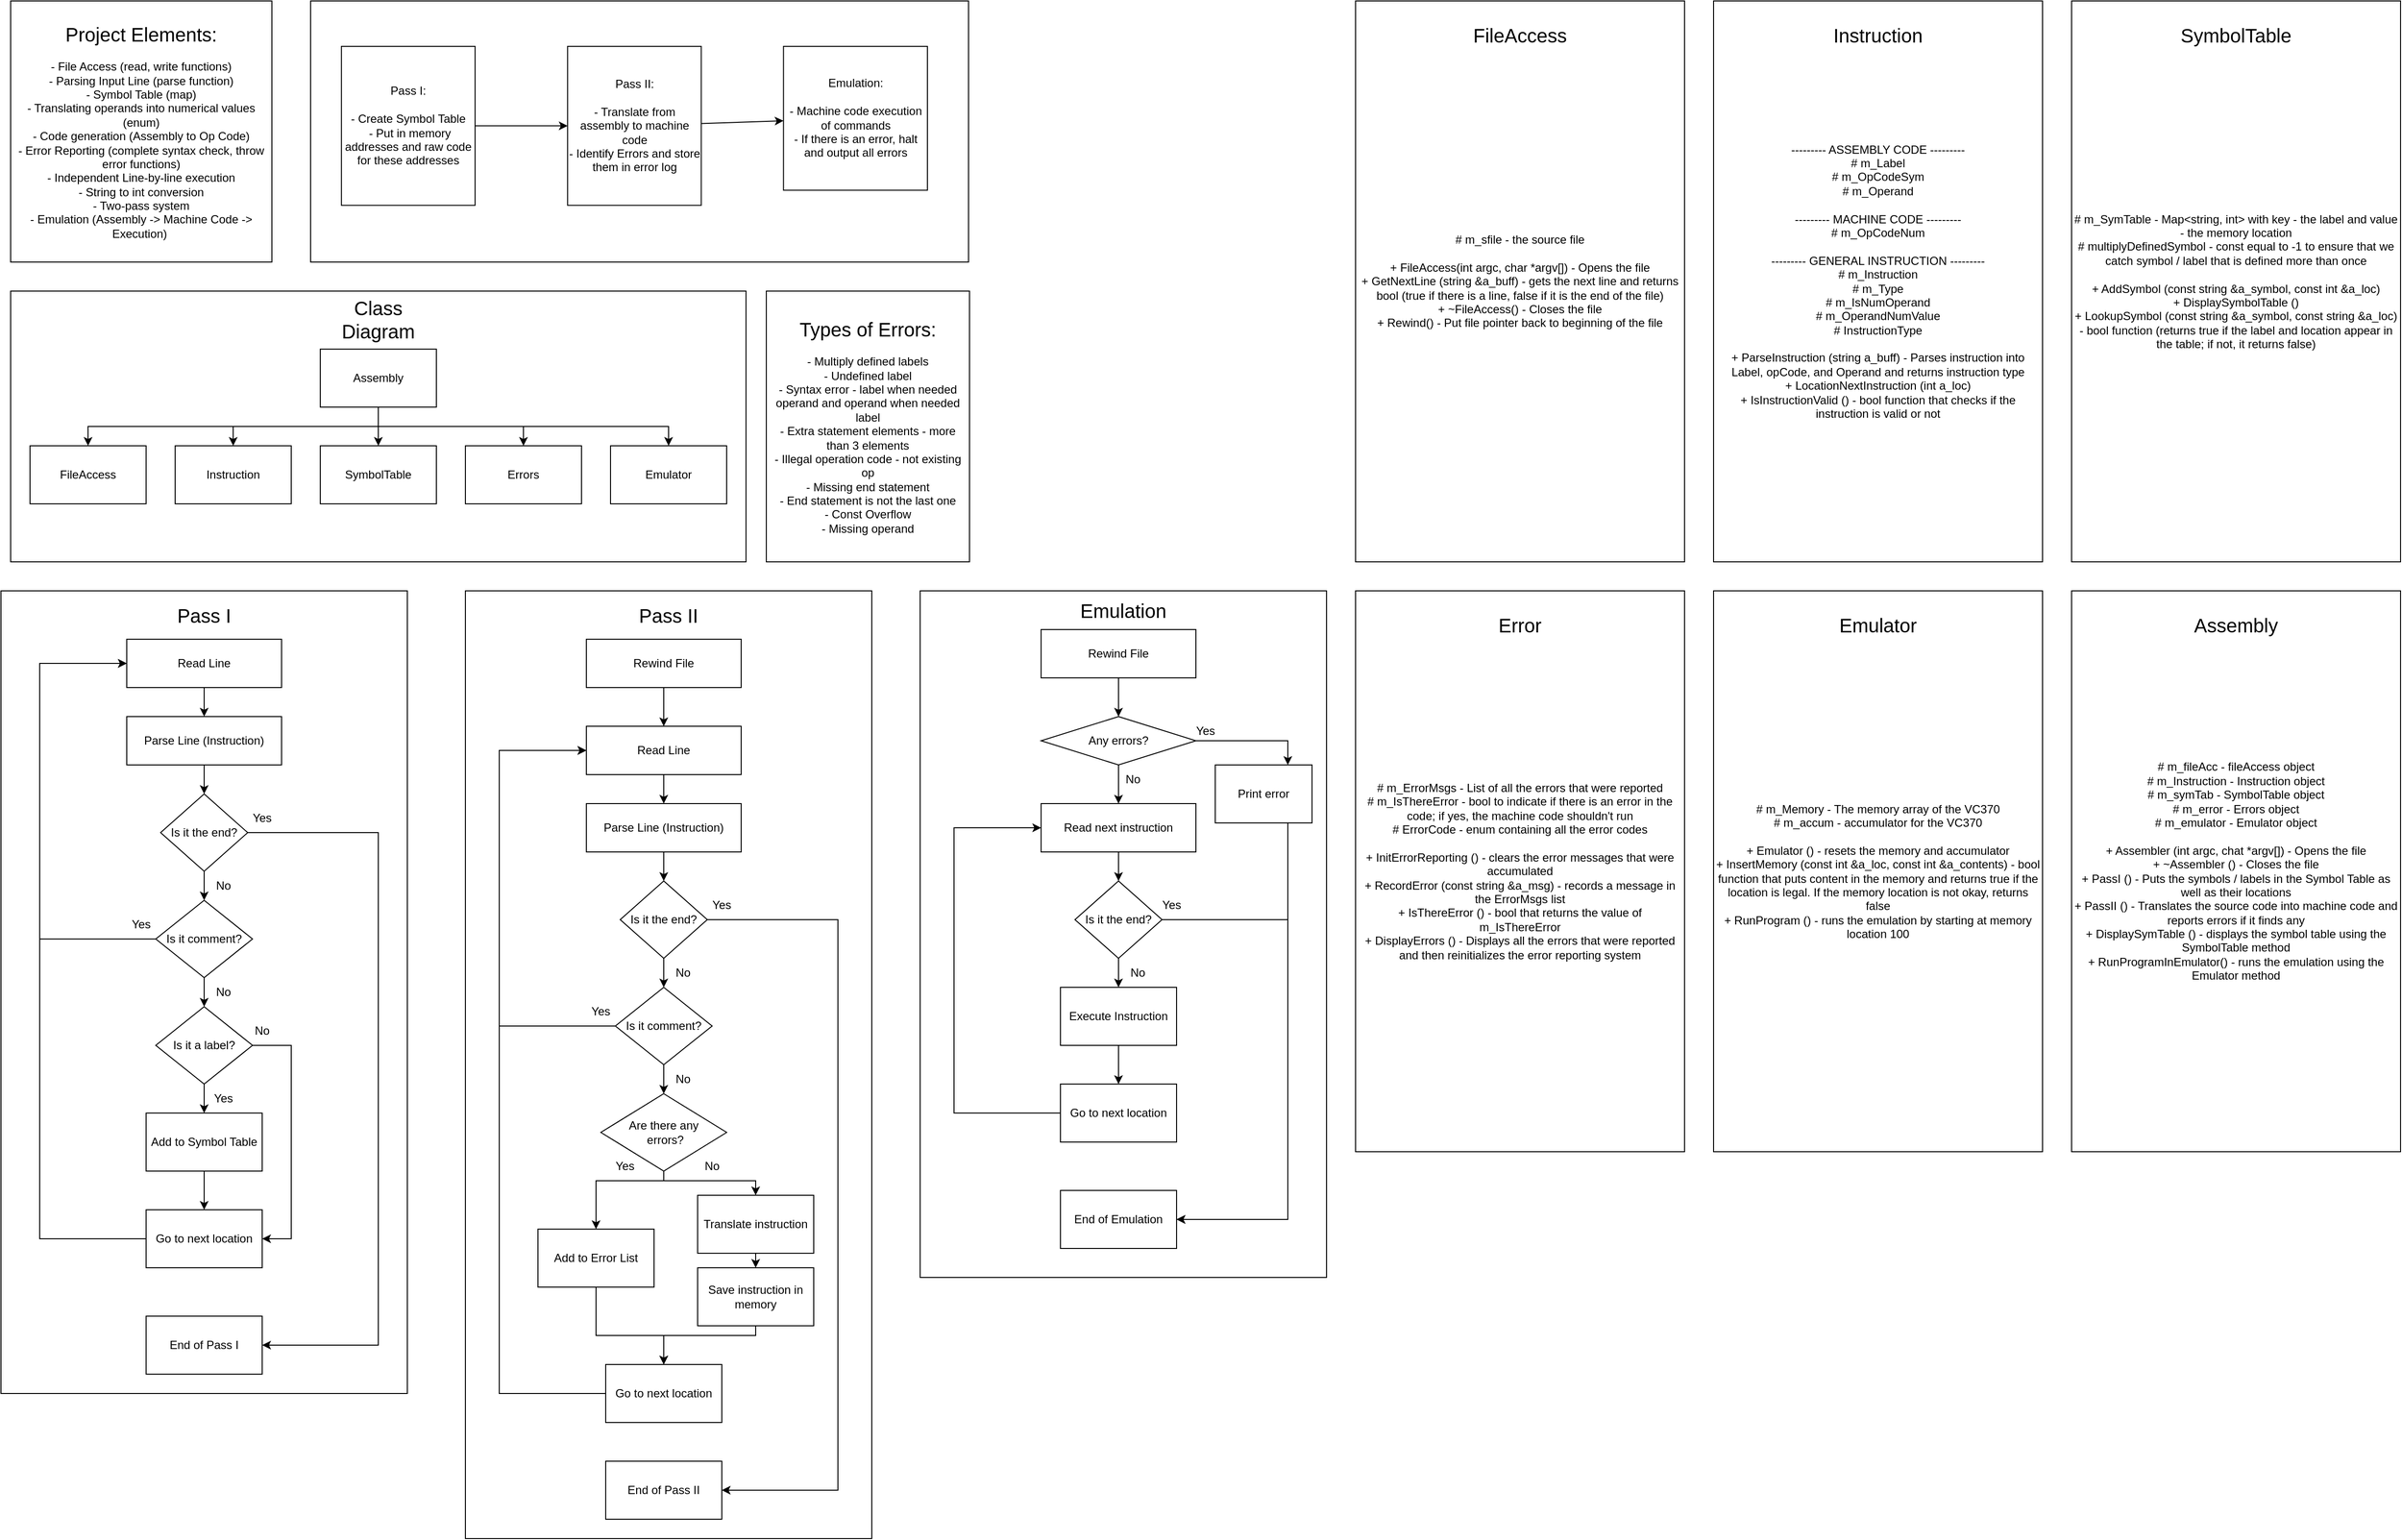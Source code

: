 <mxfile version="22.0.8" type="github">
  <diagram name="Page-1" id="WOOYxGxmAVnwyaf9KgKC">
    <mxGraphModel dx="1226" dy="879" grid="1" gridSize="10" guides="1" tooltips="1" connect="1" arrows="1" fold="1" page="1" pageScale="1" pageWidth="850" pageHeight="1100" math="0" shadow="0">
      <root>
        <mxCell id="0" />
        <mxCell id="1" parent="0" />
        <mxCell id="BRLun8AiaISg7UxHLUC3-3" value="# m_sfile - the source file&lt;br&gt;&lt;br&gt;+ FileAccess(int argc, char *argv[]) - Opens the file&lt;br&gt;+ GetNextLine (string &amp;amp;a_buff) - gets the next line and returns bool (true if there is a line, false if it is the end of the file)&lt;br&gt;+ ~FileAccess() - Closes the file&lt;br&gt;+ Rewind() - Put file pointer back to beginning of the file&lt;br&gt;" style="rounded=0;whiteSpace=wrap;html=1;" parent="1" vertex="1">
          <mxGeometry x="1440" y="30" width="340" height="580" as="geometry" />
        </mxCell>
        <mxCell id="V5sZV8SHYDdwcoLCBRRb-1" value="&lt;font style=&quot;font-size: 20px;&quot;&gt;Project Elements:&lt;/font&gt;&lt;br&gt;&lt;br&gt;- File Access (read, write functions)&lt;br&gt;- Parsing Input Line (parse function)&lt;br&gt;- Symbol Table (map)&lt;br&gt;- Translating operands into numerical values (enum)&lt;br&gt;- Code generation (Assembly to Op Code)&lt;br&gt;- Error Reporting (complete syntax check, throw error functions)&lt;br&gt;- Independent Line-by-line execution&lt;br&gt;- String to int conversion&lt;br&gt;- Two-pass system&lt;br&gt;- Emulation (Assembly -&amp;gt; Machine Code -&amp;gt; Execution)&amp;nbsp;" style="whiteSpace=wrap;html=1;aspect=fixed;" parent="1" vertex="1">
          <mxGeometry x="50" y="30" width="270" height="270" as="geometry" />
        </mxCell>
        <mxCell id="qyVeD-U7BfDSGG9qNvsf-12" value="" style="group" parent="1" vertex="1" connectable="0">
          <mxGeometry x="50" y="330" width="760" height="280" as="geometry" />
        </mxCell>
        <mxCell id="xLAUctuhnyuc8-PmewIR-9" value="" style="rounded=0;whiteSpace=wrap;html=1;" parent="qyVeD-U7BfDSGG9qNvsf-12" vertex="1">
          <mxGeometry width="760" height="280" as="geometry" />
        </mxCell>
        <mxCell id="xLAUctuhnyuc8-PmewIR-10" value="&lt;font style=&quot;font-size: 20px;&quot;&gt;Class&lt;br style=&quot;font-size: 20px;&quot;&gt;Diagram&lt;/font&gt;" style="text;html=1;strokeColor=none;fillColor=none;align=center;verticalAlign=middle;whiteSpace=wrap;rounded=0;fontSize=20;" parent="qyVeD-U7BfDSGG9qNvsf-12" vertex="1">
          <mxGeometry x="345" y="14" width="70" height="30" as="geometry" />
        </mxCell>
        <mxCell id="qyVeD-U7BfDSGG9qNvsf-1" value="Assembly" style="rounded=0;whiteSpace=wrap;html=1;" parent="qyVeD-U7BfDSGG9qNvsf-12" vertex="1">
          <mxGeometry x="320" y="60" width="120" height="60" as="geometry" />
        </mxCell>
        <mxCell id="qyVeD-U7BfDSGG9qNvsf-2" value="FileAccess" style="rounded=0;whiteSpace=wrap;html=1;" parent="qyVeD-U7BfDSGG9qNvsf-12" vertex="1">
          <mxGeometry x="20" y="160" width="120" height="60" as="geometry" />
        </mxCell>
        <mxCell id="qyVeD-U7BfDSGG9qNvsf-3" value="Instruction" style="rounded=0;whiteSpace=wrap;html=1;" parent="qyVeD-U7BfDSGG9qNvsf-12" vertex="1">
          <mxGeometry x="170" y="160" width="120" height="60" as="geometry" />
        </mxCell>
        <mxCell id="qyVeD-U7BfDSGG9qNvsf-4" value="SymbolTable" style="rounded=0;whiteSpace=wrap;html=1;" parent="qyVeD-U7BfDSGG9qNvsf-12" vertex="1">
          <mxGeometry x="320" y="160" width="120" height="60" as="geometry" />
        </mxCell>
        <mxCell id="qyVeD-U7BfDSGG9qNvsf-5" value="Errors" style="rounded=0;whiteSpace=wrap;html=1;" parent="qyVeD-U7BfDSGG9qNvsf-12" vertex="1">
          <mxGeometry x="470" y="160" width="120" height="60" as="geometry" />
        </mxCell>
        <mxCell id="qyVeD-U7BfDSGG9qNvsf-6" value="Emulator" style="rounded=0;whiteSpace=wrap;html=1;" parent="qyVeD-U7BfDSGG9qNvsf-12" vertex="1">
          <mxGeometry x="620" y="160" width="120" height="60" as="geometry" />
        </mxCell>
        <mxCell id="qyVeD-U7BfDSGG9qNvsf-7" value="" style="endArrow=classic;html=1;rounded=0;exitX=0.5;exitY=1;exitDx=0;exitDy=0;entryX=0.5;entryY=0;entryDx=0;entryDy=0;" parent="qyVeD-U7BfDSGG9qNvsf-12" source="qyVeD-U7BfDSGG9qNvsf-1" target="qyVeD-U7BfDSGG9qNvsf-4" edge="1">
          <mxGeometry width="50" height="50" relative="1" as="geometry">
            <mxPoint x="460" y="190" as="sourcePoint" />
            <mxPoint x="510" y="140" as="targetPoint" />
          </mxGeometry>
        </mxCell>
        <mxCell id="qyVeD-U7BfDSGG9qNvsf-8" value="" style="endArrow=classic;html=1;rounded=0;entryX=0.5;entryY=0;entryDx=0;entryDy=0;exitX=0.5;exitY=1;exitDx=0;exitDy=0;" parent="qyVeD-U7BfDSGG9qNvsf-12" source="qyVeD-U7BfDSGG9qNvsf-1" target="qyVeD-U7BfDSGG9qNvsf-6" edge="1">
          <mxGeometry width="50" height="50" relative="1" as="geometry">
            <mxPoint x="380" y="110" as="sourcePoint" />
            <mxPoint x="535" y="160" as="targetPoint" />
            <Array as="points">
              <mxPoint x="380" y="140" />
              <mxPoint x="535" y="140" />
              <mxPoint x="680" y="140" />
            </Array>
          </mxGeometry>
        </mxCell>
        <mxCell id="qyVeD-U7BfDSGG9qNvsf-9" value="" style="endArrow=classic;html=1;rounded=0;entryX=0.5;entryY=0;entryDx=0;entryDy=0;" parent="qyVeD-U7BfDSGG9qNvsf-12" source="qyVeD-U7BfDSGG9qNvsf-1" edge="1">
          <mxGeometry width="50" height="50" relative="1" as="geometry">
            <mxPoint x="380" y="110" as="sourcePoint" />
            <mxPoint x="530" y="160" as="targetPoint" />
            <Array as="points">
              <mxPoint x="380" y="140" />
              <mxPoint x="530" y="140" />
            </Array>
          </mxGeometry>
        </mxCell>
        <mxCell id="qyVeD-U7BfDSGG9qNvsf-10" value="" style="endArrow=classic;html=1;rounded=0;exitX=0.5;exitY=1;exitDx=0;exitDy=0;entryX=0.5;entryY=0;entryDx=0;entryDy=0;" parent="qyVeD-U7BfDSGG9qNvsf-12" source="qyVeD-U7BfDSGG9qNvsf-1" target="qyVeD-U7BfDSGG9qNvsf-3" edge="1">
          <mxGeometry width="50" height="50" relative="1" as="geometry">
            <mxPoint x="400" y="130" as="sourcePoint" />
            <mxPoint x="550" y="180" as="targetPoint" />
            <Array as="points">
              <mxPoint x="380" y="140" />
              <mxPoint x="230" y="140" />
            </Array>
          </mxGeometry>
        </mxCell>
        <mxCell id="qyVeD-U7BfDSGG9qNvsf-11" value="" style="endArrow=classic;html=1;rounded=0;entryX=0.5;entryY=0;entryDx=0;entryDy=0;" parent="qyVeD-U7BfDSGG9qNvsf-12" target="qyVeD-U7BfDSGG9qNvsf-2" edge="1">
          <mxGeometry width="50" height="50" relative="1" as="geometry">
            <mxPoint x="380" y="120" as="sourcePoint" />
            <mxPoint x="230" y="160" as="targetPoint" />
            <Array as="points">
              <mxPoint x="380" y="140" />
              <mxPoint x="80" y="140" />
            </Array>
          </mxGeometry>
        </mxCell>
        <mxCell id="qyVeD-U7BfDSGG9qNvsf-13" value="" style="group" parent="1" vertex="1" connectable="0">
          <mxGeometry x="360" y="30" width="680" height="270" as="geometry" />
        </mxCell>
        <mxCell id="V5sZV8SHYDdwcoLCBRRb-43" value="" style="rounded=0;whiteSpace=wrap;html=1;" parent="qyVeD-U7BfDSGG9qNvsf-13" vertex="1">
          <mxGeometry width="680" height="270" as="geometry" />
        </mxCell>
        <mxCell id="V5sZV8SHYDdwcoLCBRRb-44" value="Pass I:&lt;br&gt;&lt;br&gt;- Create Symbol Table&lt;br&gt;&amp;nbsp;- Put in memory addresses and raw code for these addresses" style="rounded=0;whiteSpace=wrap;html=1;" parent="qyVeD-U7BfDSGG9qNvsf-13" vertex="1">
          <mxGeometry x="31.875" y="46.957" width="138.125" height="164.348" as="geometry" />
        </mxCell>
        <mxCell id="V5sZV8SHYDdwcoLCBRRb-45" value="Pass II:&lt;br&gt;&lt;br&gt;- Translate from assembly to machine code&lt;br&gt;- Identify Errors and store them in error log" style="rounded=0;whiteSpace=wrap;html=1;" parent="qyVeD-U7BfDSGG9qNvsf-13" vertex="1">
          <mxGeometry x="265.625" y="46.957" width="138.125" height="164.348" as="geometry" />
        </mxCell>
        <mxCell id="V5sZV8SHYDdwcoLCBRRb-46" value="" style="endArrow=classic;html=1;rounded=0;exitX=1;exitY=0.5;exitDx=0;exitDy=0;entryX=0;entryY=0.5;entryDx=0;entryDy=0;" parent="qyVeD-U7BfDSGG9qNvsf-13" source="V5sZV8SHYDdwcoLCBRRb-44" target="V5sZV8SHYDdwcoLCBRRb-45" edge="1">
          <mxGeometry width="50" height="50" relative="1" as="geometry">
            <mxPoint x="191.25" y="258.261" as="sourcePoint" />
            <mxPoint x="244.375" y="199.565" as="targetPoint" />
            <Array as="points" />
          </mxGeometry>
        </mxCell>
        <mxCell id="V5sZV8SHYDdwcoLCBRRb-47" value="" style="endArrow=classic;html=1;rounded=0;" parent="qyVeD-U7BfDSGG9qNvsf-13" source="V5sZV8SHYDdwcoLCBRRb-45" target="V5sZV8SHYDdwcoLCBRRb-48" edge="1">
          <mxGeometry width="50" height="50" relative="1" as="geometry">
            <mxPoint x="191.25" y="258.261" as="sourcePoint" />
            <mxPoint x="244.375" y="199.565" as="targetPoint" />
            <Array as="points" />
          </mxGeometry>
        </mxCell>
        <mxCell id="V5sZV8SHYDdwcoLCBRRb-48" value="Emulation:&lt;br&gt;&lt;br&gt;- Machine code execution of commands&lt;br&gt;- If there is an error, halt and output all errors" style="whiteSpace=wrap;html=1;aspect=fixed;" parent="qyVeD-U7BfDSGG9qNvsf-13" vertex="1">
          <mxGeometry x="488.75" y="46.957" width="148.75" height="148.75" as="geometry" />
        </mxCell>
        <mxCell id="qyVeD-U7BfDSGG9qNvsf-14" value="&lt;font style=&quot;font-size: 20px;&quot;&gt;Types of Errors:&lt;br&gt;&lt;/font&gt;&lt;br&gt;- Multiply defined labels&lt;br&gt;- Undefined label&lt;br&gt;- Syntax error - label when needed operand and operand when needed label&lt;br&gt;- Extra statement elements - more than 3 elements&lt;br&gt;- Illegal operation code - not existing op&lt;br&gt;- Missing end statement&lt;br&gt;- End statement is not the last one&lt;br&gt;- Const Overflow&lt;br&gt;- Missing operand" style="rounded=0;whiteSpace=wrap;html=1;" parent="1" vertex="1">
          <mxGeometry x="831" y="330" width="210" height="280" as="geometry" />
        </mxCell>
        <mxCell id="qyVeD-U7BfDSGG9qNvsf-47" value="" style="group" parent="1" vertex="1" connectable="0">
          <mxGeometry x="40" y="640" width="420" height="830" as="geometry" />
        </mxCell>
        <mxCell id="qyVeD-U7BfDSGG9qNvsf-15" value="" style="rounded=0;whiteSpace=wrap;html=1;" parent="qyVeD-U7BfDSGG9qNvsf-47" vertex="1">
          <mxGeometry width="420" height="830" as="geometry" />
        </mxCell>
        <mxCell id="qyVeD-U7BfDSGG9qNvsf-17" value="Read Line" style="rounded=0;whiteSpace=wrap;html=1;" parent="qyVeD-U7BfDSGG9qNvsf-47" vertex="1">
          <mxGeometry x="130" y="50" width="160" height="50" as="geometry" />
        </mxCell>
        <mxCell id="qyVeD-U7BfDSGG9qNvsf-18" value="Pass I" style="text;html=1;strokeColor=none;fillColor=none;align=center;verticalAlign=middle;whiteSpace=wrap;rounded=0;fontSize=20;" parent="qyVeD-U7BfDSGG9qNvsf-47" vertex="1">
          <mxGeometry x="180" y="10" width="60" height="30" as="geometry" />
        </mxCell>
        <mxCell id="qyVeD-U7BfDSGG9qNvsf-19" value="" style="endArrow=classic;html=1;rounded=0;exitX=0.5;exitY=1;exitDx=0;exitDy=0;entryX=0.5;entryY=0;entryDx=0;entryDy=0;" parent="qyVeD-U7BfDSGG9qNvsf-47" source="qyVeD-U7BfDSGG9qNvsf-17" target="qyVeD-U7BfDSGG9qNvsf-20" edge="1">
          <mxGeometry width="50" height="50" relative="1" as="geometry">
            <mxPoint x="240" y="210" as="sourcePoint" />
            <mxPoint x="290" y="160" as="targetPoint" />
          </mxGeometry>
        </mxCell>
        <mxCell id="qyVeD-U7BfDSGG9qNvsf-20" value="Parse Line (Instruction)" style="rounded=0;whiteSpace=wrap;html=1;" parent="qyVeD-U7BfDSGG9qNvsf-47" vertex="1">
          <mxGeometry x="130" y="130" width="160" height="50" as="geometry" />
        </mxCell>
        <mxCell id="qyVeD-U7BfDSGG9qNvsf-21" value="Is it the end?" style="rhombus;whiteSpace=wrap;html=1;" parent="qyVeD-U7BfDSGG9qNvsf-47" vertex="1">
          <mxGeometry x="165" y="210" width="90" height="80" as="geometry" />
        </mxCell>
        <mxCell id="qyVeD-U7BfDSGG9qNvsf-22" value="" style="endArrow=classic;html=1;rounded=0;exitX=0.5;exitY=1;exitDx=0;exitDy=0;entryX=0.5;entryY=0;entryDx=0;entryDy=0;" parent="qyVeD-U7BfDSGG9qNvsf-47" source="qyVeD-U7BfDSGG9qNvsf-20" target="qyVeD-U7BfDSGG9qNvsf-21" edge="1">
          <mxGeometry width="50" height="50" relative="1" as="geometry">
            <mxPoint x="250" y="290" as="sourcePoint" />
            <mxPoint x="300" y="240" as="targetPoint" />
          </mxGeometry>
        </mxCell>
        <mxCell id="qyVeD-U7BfDSGG9qNvsf-23" value="" style="endArrow=classic;html=1;rounded=0;exitX=1;exitY=0.5;exitDx=0;exitDy=0;" parent="qyVeD-U7BfDSGG9qNvsf-47" source="qyVeD-U7BfDSGG9qNvsf-21" target="qyVeD-U7BfDSGG9qNvsf-24" edge="1">
          <mxGeometry width="50" height="50" relative="1" as="geometry">
            <mxPoint x="250" y="290" as="sourcePoint" />
            <mxPoint x="300" y="240" as="targetPoint" />
            <Array as="points">
              <mxPoint x="390" y="250" />
              <mxPoint x="390" y="780" />
            </Array>
          </mxGeometry>
        </mxCell>
        <mxCell id="qyVeD-U7BfDSGG9qNvsf-24" value="End of Pass I" style="rounded=0;whiteSpace=wrap;html=1;" parent="qyVeD-U7BfDSGG9qNvsf-47" vertex="1">
          <mxGeometry x="150" y="750" width="120" height="60" as="geometry" />
        </mxCell>
        <mxCell id="qyVeD-U7BfDSGG9qNvsf-25" value="" style="endArrow=classic;html=1;rounded=0;exitX=0.5;exitY=1;exitDx=0;exitDy=0;entryX=0.5;entryY=0;entryDx=0;entryDy=0;" parent="qyVeD-U7BfDSGG9qNvsf-47" source="qyVeD-U7BfDSGG9qNvsf-21" target="qyVeD-U7BfDSGG9qNvsf-26" edge="1">
          <mxGeometry width="50" height="50" relative="1" as="geometry">
            <mxPoint x="250" y="460" as="sourcePoint" />
            <mxPoint x="300" y="410" as="targetPoint" />
          </mxGeometry>
        </mxCell>
        <mxCell id="qyVeD-U7BfDSGG9qNvsf-26" value="Is it comment?" style="rhombus;whiteSpace=wrap;html=1;" parent="qyVeD-U7BfDSGG9qNvsf-47" vertex="1">
          <mxGeometry x="160" y="320" width="100" height="80" as="geometry" />
        </mxCell>
        <mxCell id="qyVeD-U7BfDSGG9qNvsf-28" value="" style="endArrow=classic;html=1;rounded=0;exitX=0;exitY=0.5;exitDx=0;exitDy=0;entryX=0;entryY=0.5;entryDx=0;entryDy=0;" parent="qyVeD-U7BfDSGG9qNvsf-47" source="qyVeD-U7BfDSGG9qNvsf-26" target="qyVeD-U7BfDSGG9qNvsf-17" edge="1">
          <mxGeometry width="50" height="50" relative="1" as="geometry">
            <mxPoint x="170" y="380" as="sourcePoint" />
            <mxPoint x="220" y="330" as="targetPoint" />
            <Array as="points">
              <mxPoint x="40" y="360" />
              <mxPoint x="40" y="75" />
            </Array>
          </mxGeometry>
        </mxCell>
        <mxCell id="qyVeD-U7BfDSGG9qNvsf-30" value="" style="endArrow=classic;html=1;rounded=0;entryX=0.5;entryY=0;entryDx=0;entryDy=0;exitX=0.5;exitY=1;exitDx=0;exitDy=0;" parent="qyVeD-U7BfDSGG9qNvsf-47" source="qyVeD-U7BfDSGG9qNvsf-26" target="qyVeD-U7BfDSGG9qNvsf-31" edge="1">
          <mxGeometry width="50" height="50" relative="1" as="geometry">
            <mxPoint x="180" y="430" as="sourcePoint" />
            <mxPoint x="210" y="430" as="targetPoint" />
          </mxGeometry>
        </mxCell>
        <mxCell id="qyVeD-U7BfDSGG9qNvsf-31" value="Is it a label?" style="rhombus;whiteSpace=wrap;html=1;" parent="qyVeD-U7BfDSGG9qNvsf-47" vertex="1">
          <mxGeometry x="160" y="430" width="100" height="80" as="geometry" />
        </mxCell>
        <mxCell id="qyVeD-U7BfDSGG9qNvsf-32" value="Add to Symbol Table" style="rounded=0;whiteSpace=wrap;html=1;" parent="qyVeD-U7BfDSGG9qNvsf-47" vertex="1">
          <mxGeometry x="150" y="540" width="120" height="60" as="geometry" />
        </mxCell>
        <mxCell id="qyVeD-U7BfDSGG9qNvsf-33" value="" style="endArrow=classic;html=1;rounded=0;entryX=0.5;entryY=0;entryDx=0;entryDy=0;exitX=0.5;exitY=1;exitDx=0;exitDy=0;" parent="qyVeD-U7BfDSGG9qNvsf-47" source="qyVeD-U7BfDSGG9qNvsf-31" target="qyVeD-U7BfDSGG9qNvsf-32" edge="1">
          <mxGeometry width="50" height="50" relative="1" as="geometry">
            <mxPoint x="140" y="580" as="sourcePoint" />
            <mxPoint x="190" y="530" as="targetPoint" />
          </mxGeometry>
        </mxCell>
        <mxCell id="qyVeD-U7BfDSGG9qNvsf-34" value="Go to next location" style="rounded=0;whiteSpace=wrap;html=1;" parent="qyVeD-U7BfDSGG9qNvsf-47" vertex="1">
          <mxGeometry x="150" y="640" width="120" height="60" as="geometry" />
        </mxCell>
        <mxCell id="qyVeD-U7BfDSGG9qNvsf-35" value="" style="endArrow=classic;html=1;rounded=0;entryX=0.5;entryY=0;entryDx=0;entryDy=0;exitX=0.5;exitY=1;exitDx=0;exitDy=0;" parent="qyVeD-U7BfDSGG9qNvsf-47" source="qyVeD-U7BfDSGG9qNvsf-32" target="qyVeD-U7BfDSGG9qNvsf-34" edge="1">
          <mxGeometry width="50" height="50" relative="1" as="geometry">
            <mxPoint x="140" y="520" as="sourcePoint" />
            <mxPoint x="190" y="470" as="targetPoint" />
          </mxGeometry>
        </mxCell>
        <mxCell id="qyVeD-U7BfDSGG9qNvsf-36" value="" style="endArrow=classic;html=1;rounded=0;entryX=1;entryY=0.5;entryDx=0;entryDy=0;exitX=1;exitY=0.5;exitDx=0;exitDy=0;" parent="qyVeD-U7BfDSGG9qNvsf-47" source="qyVeD-U7BfDSGG9qNvsf-31" target="qyVeD-U7BfDSGG9qNvsf-34" edge="1">
          <mxGeometry width="50" height="50" relative="1" as="geometry">
            <mxPoint x="140" y="520" as="sourcePoint" />
            <mxPoint x="190" y="470" as="targetPoint" />
            <Array as="points">
              <mxPoint x="300" y="470" />
              <mxPoint x="300" y="670" />
            </Array>
          </mxGeometry>
        </mxCell>
        <mxCell id="qyVeD-U7BfDSGG9qNvsf-37" value="" style="endArrow=classic;html=1;rounded=0;entryX=0;entryY=0.5;entryDx=0;entryDy=0;exitX=0;exitY=0.5;exitDx=0;exitDy=0;" parent="qyVeD-U7BfDSGG9qNvsf-47" source="qyVeD-U7BfDSGG9qNvsf-34" target="qyVeD-U7BfDSGG9qNvsf-17" edge="1">
          <mxGeometry width="50" height="50" relative="1" as="geometry">
            <mxPoint x="140" y="520" as="sourcePoint" />
            <mxPoint x="40" y="360" as="targetPoint" />
            <Array as="points">
              <mxPoint x="40" y="670" />
              <mxPoint x="40" y="75" />
            </Array>
          </mxGeometry>
        </mxCell>
        <mxCell id="qyVeD-U7BfDSGG9qNvsf-38" value="No" style="text;html=1;strokeColor=none;fillColor=none;align=center;verticalAlign=middle;whiteSpace=wrap;rounded=0;" parent="qyVeD-U7BfDSGG9qNvsf-47" vertex="1">
          <mxGeometry x="200" y="290" width="60" height="30" as="geometry" />
        </mxCell>
        <mxCell id="qyVeD-U7BfDSGG9qNvsf-39" value="No" style="text;html=1;strokeColor=none;fillColor=none;align=center;verticalAlign=middle;whiteSpace=wrap;rounded=0;" parent="qyVeD-U7BfDSGG9qNvsf-47" vertex="1">
          <mxGeometry x="200" y="400" width="60" height="30" as="geometry" />
        </mxCell>
        <mxCell id="qyVeD-U7BfDSGG9qNvsf-40" value="No" style="text;html=1;strokeColor=none;fillColor=none;align=center;verticalAlign=middle;whiteSpace=wrap;rounded=0;" parent="qyVeD-U7BfDSGG9qNvsf-47" vertex="1">
          <mxGeometry x="240" y="440" width="60" height="30" as="geometry" />
        </mxCell>
        <mxCell id="qyVeD-U7BfDSGG9qNvsf-41" value="Yes" style="text;html=1;strokeColor=none;fillColor=none;align=center;verticalAlign=middle;whiteSpace=wrap;rounded=0;" parent="qyVeD-U7BfDSGG9qNvsf-47" vertex="1">
          <mxGeometry x="240" y="220" width="60" height="30" as="geometry" />
        </mxCell>
        <mxCell id="qyVeD-U7BfDSGG9qNvsf-43" value="Yes" style="text;html=1;strokeColor=none;fillColor=none;align=center;verticalAlign=middle;whiteSpace=wrap;rounded=0;" parent="qyVeD-U7BfDSGG9qNvsf-47" vertex="1">
          <mxGeometry x="200" y="510" width="60" height="30" as="geometry" />
        </mxCell>
        <mxCell id="qyVeD-U7BfDSGG9qNvsf-45" style="edgeStyle=orthogonalEdgeStyle;rounded=0;orthogonalLoop=1;jettySize=auto;html=1;exitX=0.5;exitY=1;exitDx=0;exitDy=0;" parent="qyVeD-U7BfDSGG9qNvsf-47" source="qyVeD-U7BfDSGG9qNvsf-43" target="qyVeD-U7BfDSGG9qNvsf-43" edge="1">
          <mxGeometry relative="1" as="geometry" />
        </mxCell>
        <mxCell id="qyVeD-U7BfDSGG9qNvsf-46" value="Yes" style="text;html=1;strokeColor=none;fillColor=none;align=center;verticalAlign=middle;whiteSpace=wrap;rounded=0;" parent="qyVeD-U7BfDSGG9qNvsf-47" vertex="1">
          <mxGeometry x="115" y="330" width="60" height="30" as="geometry" />
        </mxCell>
        <mxCell id="qyVeD-U7BfDSGG9qNvsf-167" value="" style="group" parent="1" vertex="1" connectable="0">
          <mxGeometry x="520" y="640" width="420" height="980" as="geometry" />
        </mxCell>
        <mxCell id="qyVeD-U7BfDSGG9qNvsf-137" value="" style="rounded=0;whiteSpace=wrap;html=1;container=0;" parent="qyVeD-U7BfDSGG9qNvsf-167" vertex="1">
          <mxGeometry width="420" height="980" as="geometry" />
        </mxCell>
        <mxCell id="qyVeD-U7BfDSGG9qNvsf-138" value="Read Line" style="rounded=0;whiteSpace=wrap;html=1;container=0;" parent="qyVeD-U7BfDSGG9qNvsf-167" vertex="1">
          <mxGeometry x="125" y="140" width="160" height="50" as="geometry" />
        </mxCell>
        <mxCell id="qyVeD-U7BfDSGG9qNvsf-139" value="&lt;font style=&quot;font-size: 20px;&quot;&gt;Pass II&lt;/font&gt;" style="text;html=1;strokeColor=none;fillColor=none;align=center;verticalAlign=middle;whiteSpace=wrap;rounded=0;container=0;" parent="qyVeD-U7BfDSGG9qNvsf-167" vertex="1">
          <mxGeometry x="175" y="10" width="70" height="30" as="geometry" />
        </mxCell>
        <mxCell id="qyVeD-U7BfDSGG9qNvsf-140" value="" style="endArrow=classic;html=1;rounded=0;exitX=0.5;exitY=1;exitDx=0;exitDy=0;entryX=0.5;entryY=0;entryDx=0;entryDy=0;" parent="qyVeD-U7BfDSGG9qNvsf-167" source="qyVeD-U7BfDSGG9qNvsf-138" target="qyVeD-U7BfDSGG9qNvsf-141" edge="1">
          <mxGeometry width="50" height="50" relative="1" as="geometry">
            <mxPoint x="235" y="300" as="sourcePoint" />
            <mxPoint x="285" y="250" as="targetPoint" />
          </mxGeometry>
        </mxCell>
        <mxCell id="qyVeD-U7BfDSGG9qNvsf-141" value="Parse Line (Instruction)" style="rounded=0;whiteSpace=wrap;html=1;container=0;" parent="qyVeD-U7BfDSGG9qNvsf-167" vertex="1">
          <mxGeometry x="125" y="220" width="160" height="50" as="geometry" />
        </mxCell>
        <mxCell id="qyVeD-U7BfDSGG9qNvsf-142" value="Is it the end?" style="rhombus;whiteSpace=wrap;html=1;container=0;" parent="qyVeD-U7BfDSGG9qNvsf-167" vertex="1">
          <mxGeometry x="160" y="300" width="90" height="80" as="geometry" />
        </mxCell>
        <mxCell id="qyVeD-U7BfDSGG9qNvsf-143" value="" style="endArrow=classic;html=1;rounded=0;exitX=0.5;exitY=1;exitDx=0;exitDy=0;entryX=0.5;entryY=0;entryDx=0;entryDy=0;" parent="qyVeD-U7BfDSGG9qNvsf-167" source="qyVeD-U7BfDSGG9qNvsf-141" target="qyVeD-U7BfDSGG9qNvsf-142" edge="1">
          <mxGeometry width="50" height="50" relative="1" as="geometry">
            <mxPoint x="245" y="380" as="sourcePoint" />
            <mxPoint x="295" y="330" as="targetPoint" />
          </mxGeometry>
        </mxCell>
        <mxCell id="qyVeD-U7BfDSGG9qNvsf-144" value="" style="endArrow=classic;html=1;rounded=0;exitX=1;exitY=0.5;exitDx=0;exitDy=0;" parent="qyVeD-U7BfDSGG9qNvsf-167" source="qyVeD-U7BfDSGG9qNvsf-142" target="qyVeD-U7BfDSGG9qNvsf-145" edge="1">
          <mxGeometry width="50" height="50" relative="1" as="geometry">
            <mxPoint x="245" y="380" as="sourcePoint" />
            <mxPoint x="295" y="330" as="targetPoint" />
            <Array as="points">
              <mxPoint x="385" y="340" />
              <mxPoint x="385" y="930" />
            </Array>
          </mxGeometry>
        </mxCell>
        <mxCell id="qyVeD-U7BfDSGG9qNvsf-145" value="End of Pass II" style="rounded=0;whiteSpace=wrap;html=1;container=0;" parent="qyVeD-U7BfDSGG9qNvsf-167" vertex="1">
          <mxGeometry x="145" y="900" width="120" height="60" as="geometry" />
        </mxCell>
        <mxCell id="qyVeD-U7BfDSGG9qNvsf-146" value="" style="endArrow=classic;html=1;rounded=0;exitX=0.5;exitY=1;exitDx=0;exitDy=0;entryX=0.5;entryY=0;entryDx=0;entryDy=0;" parent="qyVeD-U7BfDSGG9qNvsf-167" source="qyVeD-U7BfDSGG9qNvsf-142" target="qyVeD-U7BfDSGG9qNvsf-147" edge="1">
          <mxGeometry width="50" height="50" relative="1" as="geometry">
            <mxPoint x="245" y="550" as="sourcePoint" />
            <mxPoint x="295" y="500" as="targetPoint" />
          </mxGeometry>
        </mxCell>
        <mxCell id="qyVeD-U7BfDSGG9qNvsf-147" value="Is it comment?" style="rhombus;whiteSpace=wrap;html=1;container=0;" parent="qyVeD-U7BfDSGG9qNvsf-167" vertex="1">
          <mxGeometry x="155" y="410" width="100" height="80" as="geometry" />
        </mxCell>
        <mxCell id="qyVeD-U7BfDSGG9qNvsf-148" value="" style="endArrow=classic;html=1;rounded=0;exitX=0;exitY=0.5;exitDx=0;exitDy=0;entryX=0;entryY=0.5;entryDx=0;entryDy=0;" parent="qyVeD-U7BfDSGG9qNvsf-167" source="qyVeD-U7BfDSGG9qNvsf-147" target="qyVeD-U7BfDSGG9qNvsf-138" edge="1">
          <mxGeometry width="50" height="50" relative="1" as="geometry">
            <mxPoint x="165" y="470" as="sourcePoint" />
            <mxPoint x="215" y="420" as="targetPoint" />
            <Array as="points">
              <mxPoint x="35" y="450" />
              <mxPoint x="35" y="165" />
            </Array>
          </mxGeometry>
        </mxCell>
        <mxCell id="qyVeD-U7BfDSGG9qNvsf-149" value="" style="endArrow=classic;html=1;rounded=0;entryX=0.5;entryY=0;entryDx=0;entryDy=0;exitX=0.5;exitY=1;exitDx=0;exitDy=0;" parent="qyVeD-U7BfDSGG9qNvsf-167" source="qyVeD-U7BfDSGG9qNvsf-147" target="qyVeD-U7BfDSGG9qNvsf-150" edge="1">
          <mxGeometry width="50" height="50" relative="1" as="geometry">
            <mxPoint x="175" y="520" as="sourcePoint" />
            <mxPoint x="205" y="520" as="targetPoint" />
          </mxGeometry>
        </mxCell>
        <mxCell id="qyVeD-U7BfDSGG9qNvsf-150" value="Are there any&lt;br&gt;&amp;nbsp;errors?" style="rhombus;whiteSpace=wrap;html=1;container=0;" parent="qyVeD-U7BfDSGG9qNvsf-167" vertex="1">
          <mxGeometry x="140" y="520" width="130" height="80" as="geometry" />
        </mxCell>
        <mxCell id="qyVeD-U7BfDSGG9qNvsf-151" value="Add to Error List" style="rounded=0;whiteSpace=wrap;html=1;container=0;" parent="qyVeD-U7BfDSGG9qNvsf-167" vertex="1">
          <mxGeometry x="75" y="660" width="120" height="60" as="geometry" />
        </mxCell>
        <mxCell id="qyVeD-U7BfDSGG9qNvsf-152" value="" style="endArrow=classic;html=1;rounded=0;entryX=0.5;entryY=0;entryDx=0;entryDy=0;exitX=0.5;exitY=1;exitDx=0;exitDy=0;" parent="qyVeD-U7BfDSGG9qNvsf-167" source="qyVeD-U7BfDSGG9qNvsf-150" target="qyVeD-U7BfDSGG9qNvsf-151" edge="1">
          <mxGeometry width="50" height="50" relative="1" as="geometry">
            <mxPoint x="135" y="670" as="sourcePoint" />
            <mxPoint x="185" y="620" as="targetPoint" />
            <Array as="points">
              <mxPoint x="205" y="610" />
              <mxPoint x="135" y="610" />
            </Array>
          </mxGeometry>
        </mxCell>
        <mxCell id="qyVeD-U7BfDSGG9qNvsf-153" value="Go to next location" style="rounded=0;whiteSpace=wrap;html=1;container=0;" parent="qyVeD-U7BfDSGG9qNvsf-167" vertex="1">
          <mxGeometry x="145" y="800" width="120" height="60" as="geometry" />
        </mxCell>
        <mxCell id="qyVeD-U7BfDSGG9qNvsf-154" value="" style="endArrow=classic;html=1;rounded=0;entryX=0.5;entryY=0;entryDx=0;entryDy=0;exitX=0.5;exitY=1;exitDx=0;exitDy=0;" parent="qyVeD-U7BfDSGG9qNvsf-167" source="qyVeD-U7BfDSGG9qNvsf-151" target="qyVeD-U7BfDSGG9qNvsf-153" edge="1">
          <mxGeometry width="50" height="50" relative="1" as="geometry">
            <mxPoint x="135" y="610" as="sourcePoint" />
            <mxPoint x="185" y="560" as="targetPoint" />
            <Array as="points">
              <mxPoint x="135" y="770" />
              <mxPoint x="205" y="770" />
            </Array>
          </mxGeometry>
        </mxCell>
        <mxCell id="qyVeD-U7BfDSGG9qNvsf-155" value="" style="endArrow=classic;html=1;rounded=0;exitX=0.5;exitY=1;exitDx=0;exitDy=0;entryX=0.5;entryY=0;entryDx=0;entryDy=0;" parent="qyVeD-U7BfDSGG9qNvsf-167" source="qyVeD-U7BfDSGG9qNvsf-236" target="qyVeD-U7BfDSGG9qNvsf-153" edge="1">
          <mxGeometry width="50" height="50" relative="1" as="geometry">
            <mxPoint x="135" y="610" as="sourcePoint" />
            <mxPoint x="200" y="770" as="targetPoint" />
            <Array as="points">
              <mxPoint x="300" y="770" />
              <mxPoint x="205" y="770" />
            </Array>
          </mxGeometry>
        </mxCell>
        <mxCell id="qyVeD-U7BfDSGG9qNvsf-156" value="" style="endArrow=classic;html=1;rounded=0;entryX=0;entryY=0.5;entryDx=0;entryDy=0;exitX=0;exitY=0.5;exitDx=0;exitDy=0;" parent="qyVeD-U7BfDSGG9qNvsf-167" source="qyVeD-U7BfDSGG9qNvsf-153" target="qyVeD-U7BfDSGG9qNvsf-138" edge="1">
          <mxGeometry width="50" height="50" relative="1" as="geometry">
            <mxPoint x="135" y="610" as="sourcePoint" />
            <mxPoint x="35" y="450" as="targetPoint" />
            <Array as="points">
              <mxPoint x="35" y="830" />
              <mxPoint x="35" y="165" />
            </Array>
          </mxGeometry>
        </mxCell>
        <mxCell id="qyVeD-U7BfDSGG9qNvsf-157" value="No" style="text;html=1;strokeColor=none;fillColor=none;align=center;verticalAlign=middle;whiteSpace=wrap;rounded=0;container=0;" parent="qyVeD-U7BfDSGG9qNvsf-167" vertex="1">
          <mxGeometry x="195" y="380" width="60" height="30" as="geometry" />
        </mxCell>
        <mxCell id="qyVeD-U7BfDSGG9qNvsf-158" value="No" style="text;html=1;strokeColor=none;fillColor=none;align=center;verticalAlign=middle;whiteSpace=wrap;rounded=0;container=0;" parent="qyVeD-U7BfDSGG9qNvsf-167" vertex="1">
          <mxGeometry x="195" y="490" width="60" height="30" as="geometry" />
        </mxCell>
        <mxCell id="qyVeD-U7BfDSGG9qNvsf-202" style="edgeStyle=orthogonalEdgeStyle;rounded=0;orthogonalLoop=1;jettySize=auto;html=1;exitX=0.5;exitY=1;exitDx=0;exitDy=0;entryX=0.5;entryY=0;entryDx=0;entryDy=0;" parent="qyVeD-U7BfDSGG9qNvsf-167" source="qyVeD-U7BfDSGG9qNvsf-150" target="qyVeD-U7BfDSGG9qNvsf-200" edge="1">
          <mxGeometry relative="1" as="geometry">
            <Array as="points">
              <mxPoint x="205" y="610" />
              <mxPoint x="300" y="610" />
            </Array>
          </mxGeometry>
        </mxCell>
        <mxCell id="qyVeD-U7BfDSGG9qNvsf-159" value="No" style="text;html=1;strokeColor=none;fillColor=none;align=center;verticalAlign=middle;whiteSpace=wrap;rounded=0;container=0;" parent="qyVeD-U7BfDSGG9qNvsf-167" vertex="1">
          <mxGeometry x="225" y="580" width="60" height="30" as="geometry" />
        </mxCell>
        <mxCell id="qyVeD-U7BfDSGG9qNvsf-160" value="Yes" style="text;html=1;strokeColor=none;fillColor=none;align=center;verticalAlign=middle;whiteSpace=wrap;rounded=0;container=0;" parent="qyVeD-U7BfDSGG9qNvsf-167" vertex="1">
          <mxGeometry x="235" y="310" width="60" height="30" as="geometry" />
        </mxCell>
        <mxCell id="qyVeD-U7BfDSGG9qNvsf-161" value="Yes" style="text;html=1;strokeColor=none;fillColor=none;align=center;verticalAlign=middle;whiteSpace=wrap;rounded=0;container=0;" parent="qyVeD-U7BfDSGG9qNvsf-167" vertex="1">
          <mxGeometry x="135" y="580" width="60" height="30" as="geometry" />
        </mxCell>
        <mxCell id="qyVeD-U7BfDSGG9qNvsf-163" style="edgeStyle=orthogonalEdgeStyle;rounded=0;orthogonalLoop=1;jettySize=auto;html=1;exitX=0.5;exitY=1;exitDx=0;exitDy=0;" parent="qyVeD-U7BfDSGG9qNvsf-167" source="qyVeD-U7BfDSGG9qNvsf-161" target="qyVeD-U7BfDSGG9qNvsf-161" edge="1">
          <mxGeometry relative="1" as="geometry" />
        </mxCell>
        <mxCell id="qyVeD-U7BfDSGG9qNvsf-164" value="Yes" style="text;html=1;strokeColor=none;fillColor=none;align=center;verticalAlign=middle;whiteSpace=wrap;rounded=0;container=0;" parent="qyVeD-U7BfDSGG9qNvsf-167" vertex="1">
          <mxGeometry x="110" y="420" width="60" height="30" as="geometry" />
        </mxCell>
        <mxCell id="qyVeD-U7BfDSGG9qNvsf-199" style="edgeStyle=orthogonalEdgeStyle;rounded=0;orthogonalLoop=1;jettySize=auto;html=1;exitX=0.5;exitY=1;exitDx=0;exitDy=0;entryX=0.5;entryY=0;entryDx=0;entryDy=0;" parent="qyVeD-U7BfDSGG9qNvsf-167" source="qyVeD-U7BfDSGG9qNvsf-197" target="qyVeD-U7BfDSGG9qNvsf-138" edge="1">
          <mxGeometry relative="1" as="geometry" />
        </mxCell>
        <mxCell id="qyVeD-U7BfDSGG9qNvsf-197" value="Rewind File" style="rounded=0;whiteSpace=wrap;html=1;" parent="qyVeD-U7BfDSGG9qNvsf-167" vertex="1">
          <mxGeometry x="125" y="50" width="160" height="50" as="geometry" />
        </mxCell>
        <mxCell id="qyVeD-U7BfDSGG9qNvsf-200" value="Translate instruction" style="rounded=0;whiteSpace=wrap;html=1;" parent="qyVeD-U7BfDSGG9qNvsf-167" vertex="1">
          <mxGeometry x="240" y="625" width="120" height="60" as="geometry" />
        </mxCell>
        <mxCell id="qyVeD-U7BfDSGG9qNvsf-236" value="Save instruction in memory" style="rounded=0;whiteSpace=wrap;html=1;" parent="qyVeD-U7BfDSGG9qNvsf-167" vertex="1">
          <mxGeometry x="240" y="700" width="120" height="60" as="geometry" />
        </mxCell>
        <mxCell id="qyVeD-U7BfDSGG9qNvsf-238" value="" style="endArrow=classic;html=1;rounded=0;exitX=0.5;exitY=1;exitDx=0;exitDy=0;entryX=0.5;entryY=0;entryDx=0;entryDy=0;" parent="qyVeD-U7BfDSGG9qNvsf-167" source="qyVeD-U7BfDSGG9qNvsf-200" target="qyVeD-U7BfDSGG9qNvsf-236" edge="1">
          <mxGeometry width="50" height="50" relative="1" as="geometry">
            <mxPoint x="330" y="690" as="sourcePoint" />
            <mxPoint x="380" y="640" as="targetPoint" />
          </mxGeometry>
        </mxCell>
        <mxCell id="qyVeD-U7BfDSGG9qNvsf-203" value="" style="group;fontSize=20;" parent="1" vertex="1" connectable="0">
          <mxGeometry x="990" y="640" width="420" height="980" as="geometry" />
        </mxCell>
        <mxCell id="qyVeD-U7BfDSGG9qNvsf-204" value="" style="rounded=0;whiteSpace=wrap;html=1;container=0;" parent="qyVeD-U7BfDSGG9qNvsf-203" vertex="1">
          <mxGeometry width="420" height="710" as="geometry" />
        </mxCell>
        <mxCell id="qyVeD-U7BfDSGG9qNvsf-205" value="Any errors?" style="rounded=0;whiteSpace=wrap;html=1;container=0;shape=rhombus;perimeter=rhombusPerimeter;" parent="qyVeD-U7BfDSGG9qNvsf-203" vertex="1">
          <mxGeometry x="125" y="130" width="160" height="50" as="geometry" />
        </mxCell>
        <mxCell id="qyVeD-U7BfDSGG9qNvsf-206" value="Emulation" style="text;html=1;strokeColor=none;fillColor=none;align=center;verticalAlign=middle;whiteSpace=wrap;rounded=0;container=0;fontSize=20;" parent="qyVeD-U7BfDSGG9qNvsf-203" vertex="1">
          <mxGeometry x="170" y="5" width="80" height="30" as="geometry" />
        </mxCell>
        <mxCell id="qyVeD-U7BfDSGG9qNvsf-207" value="" style="endArrow=classic;html=1;rounded=0;exitX=0.5;exitY=1;exitDx=0;exitDy=0;entryX=0.5;entryY=0;entryDx=0;entryDy=0;" parent="qyVeD-U7BfDSGG9qNvsf-203" source="qyVeD-U7BfDSGG9qNvsf-205" target="qyVeD-U7BfDSGG9qNvsf-208" edge="1">
          <mxGeometry width="50" height="50" relative="1" as="geometry">
            <mxPoint x="235" y="300" as="sourcePoint" />
            <mxPoint x="285" y="250" as="targetPoint" />
          </mxGeometry>
        </mxCell>
        <mxCell id="qyVeD-U7BfDSGG9qNvsf-208" value="Read next instruction" style="rounded=0;whiteSpace=wrap;html=1;container=0;" parent="qyVeD-U7BfDSGG9qNvsf-203" vertex="1">
          <mxGeometry x="125" y="220" width="160" height="50" as="geometry" />
        </mxCell>
        <mxCell id="qyVeD-U7BfDSGG9qNvsf-209" value="Is it the end?" style="rhombus;whiteSpace=wrap;html=1;container=0;" parent="qyVeD-U7BfDSGG9qNvsf-203" vertex="1">
          <mxGeometry x="160" y="300" width="90" height="80" as="geometry" />
        </mxCell>
        <mxCell id="qyVeD-U7BfDSGG9qNvsf-210" value="" style="endArrow=classic;html=1;rounded=0;exitX=0.5;exitY=1;exitDx=0;exitDy=0;entryX=0.5;entryY=0;entryDx=0;entryDy=0;" parent="qyVeD-U7BfDSGG9qNvsf-203" source="qyVeD-U7BfDSGG9qNvsf-208" target="qyVeD-U7BfDSGG9qNvsf-209" edge="1">
          <mxGeometry width="50" height="50" relative="1" as="geometry">
            <mxPoint x="245" y="380" as="sourcePoint" />
            <mxPoint x="295" y="330" as="targetPoint" />
          </mxGeometry>
        </mxCell>
        <mxCell id="qyVeD-U7BfDSGG9qNvsf-212" value="End of Emulation" style="rounded=0;whiteSpace=wrap;html=1;container=0;" parent="qyVeD-U7BfDSGG9qNvsf-203" vertex="1">
          <mxGeometry x="145" y="620" width="120" height="60" as="geometry" />
        </mxCell>
        <mxCell id="qyVeD-U7BfDSGG9qNvsf-213" value="" style="endArrow=classic;html=1;rounded=0;exitX=0.5;exitY=1;exitDx=0;exitDy=0;entryX=0.5;entryY=0;entryDx=0;entryDy=0;" parent="qyVeD-U7BfDSGG9qNvsf-203" source="qyVeD-U7BfDSGG9qNvsf-209" edge="1">
          <mxGeometry width="50" height="50" relative="1" as="geometry">
            <mxPoint x="245" y="550" as="sourcePoint" />
            <mxPoint x="205" y="410" as="targetPoint" />
          </mxGeometry>
        </mxCell>
        <mxCell id="qyVeD-U7BfDSGG9qNvsf-220" value="Go to next location" style="rounded=0;whiteSpace=wrap;html=1;container=0;" parent="qyVeD-U7BfDSGG9qNvsf-203" vertex="1">
          <mxGeometry x="145" y="510" width="120" height="60" as="geometry" />
        </mxCell>
        <mxCell id="qyVeD-U7BfDSGG9qNvsf-223" value="" style="endArrow=classic;html=1;rounded=0;entryX=0;entryY=0.5;entryDx=0;entryDy=0;exitX=0;exitY=0.5;exitDx=0;exitDy=0;" parent="qyVeD-U7BfDSGG9qNvsf-203" source="qyVeD-U7BfDSGG9qNvsf-220" target="qyVeD-U7BfDSGG9qNvsf-208" edge="1">
          <mxGeometry width="50" height="50" relative="1" as="geometry">
            <mxPoint x="135" y="610" as="sourcePoint" />
            <mxPoint x="35" y="450" as="targetPoint" />
            <Array as="points">
              <mxPoint x="35" y="540" />
              <mxPoint x="35" y="245" />
            </Array>
          </mxGeometry>
        </mxCell>
        <mxCell id="qyVeD-U7BfDSGG9qNvsf-224" value="No" style="text;html=1;strokeColor=none;fillColor=none;align=center;verticalAlign=middle;whiteSpace=wrap;rounded=0;container=0;" parent="qyVeD-U7BfDSGG9qNvsf-203" vertex="1">
          <mxGeometry x="195" y="380" width="60" height="30" as="geometry" />
        </mxCell>
        <mxCell id="qyVeD-U7BfDSGG9qNvsf-232" style="edgeStyle=orthogonalEdgeStyle;rounded=0;orthogonalLoop=1;jettySize=auto;html=1;exitX=0.5;exitY=1;exitDx=0;exitDy=0;entryX=0.5;entryY=0;entryDx=0;entryDy=0;" parent="qyVeD-U7BfDSGG9qNvsf-203" source="qyVeD-U7BfDSGG9qNvsf-233" target="qyVeD-U7BfDSGG9qNvsf-205" edge="1">
          <mxGeometry relative="1" as="geometry" />
        </mxCell>
        <mxCell id="qyVeD-U7BfDSGG9qNvsf-233" value="Rewind File" style="rounded=0;whiteSpace=wrap;html=1;" parent="qyVeD-U7BfDSGG9qNvsf-203" vertex="1">
          <mxGeometry x="125" y="40" width="160" height="50" as="geometry" />
        </mxCell>
        <mxCell id="qyVeD-U7BfDSGG9qNvsf-240" value="Yes" style="text;html=1;strokeColor=none;fillColor=none;align=center;verticalAlign=middle;whiteSpace=wrap;rounded=0;" parent="qyVeD-U7BfDSGG9qNvsf-203" vertex="1">
          <mxGeometry x="265" y="130" width="60" height="30" as="geometry" />
        </mxCell>
        <mxCell id="qyVeD-U7BfDSGG9qNvsf-241" value="No" style="text;html=1;strokeColor=none;fillColor=none;align=center;verticalAlign=middle;whiteSpace=wrap;rounded=0;" parent="qyVeD-U7BfDSGG9qNvsf-203" vertex="1">
          <mxGeometry x="190" y="180" width="60" height="30" as="geometry" />
        </mxCell>
        <mxCell id="qyVeD-U7BfDSGG9qNvsf-242" value="" style="endArrow=classic;html=1;rounded=0;entryX=1;entryY=0.5;entryDx=0;entryDy=0;exitX=1;exitY=0.5;exitDx=0;exitDy=0;" parent="qyVeD-U7BfDSGG9qNvsf-203" source="qyVeD-U7BfDSGG9qNvsf-209" target="qyVeD-U7BfDSGG9qNvsf-212" edge="1">
          <mxGeometry width="50" height="50" relative="1" as="geometry">
            <mxPoint x="245" y="340" as="sourcePoint" />
            <mxPoint x="260" y="930" as="targetPoint" />
            <Array as="points">
              <mxPoint x="380" y="340" />
              <mxPoint x="380" y="650" />
            </Array>
          </mxGeometry>
        </mxCell>
        <mxCell id="qyVeD-U7BfDSGG9qNvsf-243" value="Yes" style="text;html=1;strokeColor=none;fillColor=none;align=center;verticalAlign=middle;whiteSpace=wrap;rounded=0;" parent="qyVeD-U7BfDSGG9qNvsf-203" vertex="1">
          <mxGeometry x="230" y="310" width="60" height="30" as="geometry" />
        </mxCell>
        <mxCell id="qyVeD-U7BfDSGG9qNvsf-244" value="Execute Instruction" style="rounded=0;whiteSpace=wrap;html=1;" parent="qyVeD-U7BfDSGG9qNvsf-203" vertex="1">
          <mxGeometry x="145" y="410" width="120" height="60" as="geometry" />
        </mxCell>
        <mxCell id="qyVeD-U7BfDSGG9qNvsf-247" value="" style="endArrow=classic;html=1;rounded=0;exitX=0.5;exitY=1;exitDx=0;exitDy=0;entryX=0.5;entryY=0;entryDx=0;entryDy=0;" parent="qyVeD-U7BfDSGG9qNvsf-203" source="qyVeD-U7BfDSGG9qNvsf-244" target="qyVeD-U7BfDSGG9qNvsf-220" edge="1">
          <mxGeometry width="50" height="50" relative="1" as="geometry">
            <mxPoint x="130" y="490" as="sourcePoint" />
            <mxPoint x="180" y="440" as="targetPoint" />
          </mxGeometry>
        </mxCell>
        <mxCell id="qyVeD-U7BfDSGG9qNvsf-249" value="Print error" style="rounded=0;whiteSpace=wrap;html=1;" parent="qyVeD-U7BfDSGG9qNvsf-203" vertex="1">
          <mxGeometry x="305" y="180" width="100" height="60" as="geometry" />
        </mxCell>
        <mxCell id="qyVeD-U7BfDSGG9qNvsf-250" value="" style="endArrow=classic;html=1;rounded=0;exitX=1;exitY=0.5;exitDx=0;exitDy=0;entryX=0.75;entryY=0;entryDx=0;entryDy=0;" parent="qyVeD-U7BfDSGG9qNvsf-203" source="qyVeD-U7BfDSGG9qNvsf-205" target="qyVeD-U7BfDSGG9qNvsf-249" edge="1">
          <mxGeometry width="50" height="50" relative="1" as="geometry">
            <mxPoint x="1275" y="795" as="sourcePoint" />
            <mxPoint x="1255" y="1290" as="targetPoint" />
            <Array as="points">
              <mxPoint x="380" y="155" />
            </Array>
          </mxGeometry>
        </mxCell>
        <mxCell id="qyVeD-U7BfDSGG9qNvsf-248" value="" style="endArrow=classic;html=1;rounded=0;entryX=1;entryY=0.5;entryDx=0;entryDy=0;exitX=0.75;exitY=1;exitDx=0;exitDy=0;" parent="qyVeD-U7BfDSGG9qNvsf-203" source="qyVeD-U7BfDSGG9qNvsf-249" target="qyVeD-U7BfDSGG9qNvsf-212" edge="1">
          <mxGeometry width="50" height="50" relative="1" as="geometry">
            <mxPoint x="380" y="320" as="sourcePoint" />
            <mxPoint x="150" y="350" as="targetPoint" />
            <Array as="points">
              <mxPoint x="380" y="650" />
            </Array>
          </mxGeometry>
        </mxCell>
        <mxCell id="BRLun8AiaISg7UxHLUC3-1" value="# m_ErrorMsgs - List of all the errors that were reported&lt;br&gt;# m_IsThereError - bool to indicate if there is an error in the code; if yes, the machine code shouldn&#39;t run&lt;br&gt;# ErrorCode - enum containing all the error codes&lt;br&gt;&lt;br&gt;+ InitErrorReporting () - clears the error messages that were accumulated&lt;br&gt;+ RecordError (const string &amp;amp;a_msg) - records a message in the ErrorMsgs list&lt;br&gt;+ IsThereError () - bool that returns the value of m_IsThereError&lt;br&gt;+ DisplayErrors () - Displays all the errors that were reported and then reinitializes the error reporting system" style="rounded=0;whiteSpace=wrap;html=1;" parent="1" vertex="1">
          <mxGeometry x="1440" y="640" width="340" height="580" as="geometry" />
        </mxCell>
        <mxCell id="BRLun8AiaISg7UxHLUC3-2" value="&lt;font style=&quot;font-size: 20px;&quot;&gt;FileAccess&lt;br&gt;&lt;/font&gt;" style="text;html=1;strokeColor=none;fillColor=none;align=center;verticalAlign=middle;whiteSpace=wrap;rounded=0;fontSize=24;" parent="1" vertex="1">
          <mxGeometry x="1555" y="50" width="110" height="30" as="geometry" />
        </mxCell>
        <mxCell id="BRLun8AiaISg7UxHLUC3-4" value="--------- ASSEMBLY CODE ---------&lt;br&gt;# m_Label&lt;br&gt;# m_OpCodeSym&lt;br&gt;# m_Operand&lt;br&gt;&lt;br&gt;--------- MACHINE CODE ---------&lt;br&gt;# m_OpCodeNum&lt;br&gt;&lt;br&gt;--------- GENERAL INSTRUCTION ---------&lt;br&gt;# m_Instruction&lt;br&gt;# m_Type&lt;br&gt;# m_IsNumOperand&lt;br&gt;# m_OperandNumValue&lt;br&gt;# InstructionType&lt;br&gt;&lt;br&gt;+ ParseInstruction (string a_buff) - Parses instruction into Label, opCode, and Operand and returns instruction type&lt;br&gt;+ LocationNextInstruction (int a_loc)&lt;br&gt;+ IsInstructionValid () - bool function that checks if the instruction is valid or not" style="rounded=0;whiteSpace=wrap;html=1;" parent="1" vertex="1">
          <mxGeometry x="1810" y="30" width="340" height="580" as="geometry" />
        </mxCell>
        <mxCell id="BRLun8AiaISg7UxHLUC3-5" value="# m_Memory - The memory array of the VC370&lt;br&gt;# m_accum - accumulator for the VC370&lt;br&gt;&lt;br&gt;+ Emulator () - resets the memory and accumulator&lt;br&gt;+ InsertMemory (const int &amp;amp;a_loc, const int &amp;amp;a_contents) - bool function that puts content in the memory and returns true if the location is legal. If the memory location is not okay, returns false&lt;br&gt;+ RunProgram () - runs the emulation by starting at memory location 100" style="rounded=0;whiteSpace=wrap;html=1;" parent="1" vertex="1">
          <mxGeometry x="1810" y="640" width="340" height="580" as="geometry" />
        </mxCell>
        <mxCell id="BRLun8AiaISg7UxHLUC3-6" value="# m_SymTable - Map&amp;lt;string, int&amp;gt; with key - the label and value - the memory location&lt;br&gt;# multiplyDefinedSymbol - const equal to -1 to ensure that we catch symbol / label that is defined more than once&lt;br&gt;&lt;br&gt;+ AddSymbol (const string &amp;amp;a_symbol, const int &amp;amp;a_loc)&lt;br&gt;+ DisplaySymbolTable ()&lt;br&gt;+ LookupSymbol (const string &amp;amp;a_symbol, const string &amp;amp;a_loc) - bool function (returns true if the label and location appear in the table; if not, it returns false)" style="rounded=0;whiteSpace=wrap;html=1;" parent="1" vertex="1">
          <mxGeometry x="2180" y="30" width="340" height="580" as="geometry" />
        </mxCell>
        <mxCell id="BRLun8AiaISg7UxHLUC3-7" value="# m_fileAcc - fileAccess object&lt;br&gt;# m_Instruction - Instruction object&lt;br&gt;# m_symTab - SymbolTable object&lt;br&gt;# m_error - Errors object&lt;br&gt;# m_emulator - Emulator object&lt;br&gt;&lt;br&gt;+ Assembler (int argc, chat *argv[]) - Opens the file&lt;br&gt;+ ~Assembler () - Closes the file&lt;br&gt;+ PassI () - Puts the symbols / labels in the Symbol Table as well as their locations&lt;br&gt;+ PassII () - Translates the source code into machine code and reports errors if it finds any&lt;br&gt;+ DisplaySymTable () - displays the symbol table using the SymbolTable method&lt;br&gt;+ RunProgramInEmulator() - runs the emulation using the Emulator method" style="rounded=0;whiteSpace=wrap;html=1;" parent="1" vertex="1">
          <mxGeometry x="2180" y="640" width="340" height="580" as="geometry" />
        </mxCell>
        <mxCell id="BRLun8AiaISg7UxHLUC3-9" value="&lt;font style=&quot;font-size: 20px;&quot;&gt;Instruction&lt;br&gt;&lt;/font&gt;" style="text;html=1;strokeColor=none;fillColor=none;align=center;verticalAlign=middle;whiteSpace=wrap;rounded=0;fontSize=24;" parent="1" vertex="1">
          <mxGeometry x="1925" y="50" width="110" height="30" as="geometry" />
        </mxCell>
        <mxCell id="BRLun8AiaISg7UxHLUC3-10" value="&lt;font style=&quot;font-size: 20px;&quot;&gt;SymbolTable&lt;br&gt;&lt;/font&gt;" style="text;html=1;strokeColor=none;fillColor=none;align=center;verticalAlign=middle;whiteSpace=wrap;rounded=0;fontSize=24;" parent="1" vertex="1">
          <mxGeometry x="2295" y="50" width="110" height="30" as="geometry" />
        </mxCell>
        <mxCell id="BRLun8AiaISg7UxHLUC3-11" value="&lt;font style=&quot;font-size: 20px;&quot;&gt;Error&lt;br&gt;&lt;/font&gt;" style="text;html=1;strokeColor=none;fillColor=none;align=center;verticalAlign=middle;whiteSpace=wrap;rounded=0;fontSize=24;" parent="1" vertex="1">
          <mxGeometry x="1555" y="660" width="110" height="30" as="geometry" />
        </mxCell>
        <mxCell id="BRLun8AiaISg7UxHLUC3-12" value="&lt;font style=&quot;font-size: 20px;&quot;&gt;Emulator&lt;br&gt;&lt;/font&gt;" style="text;html=1;strokeColor=none;fillColor=none;align=center;verticalAlign=middle;whiteSpace=wrap;rounded=0;fontSize=24;" parent="1" vertex="1">
          <mxGeometry x="1925" y="660" width="110" height="30" as="geometry" />
        </mxCell>
        <mxCell id="BRLun8AiaISg7UxHLUC3-13" value="&lt;font style=&quot;font-size: 20px;&quot;&gt;Assembly&lt;br&gt;&lt;/font&gt;" style="text;html=1;strokeColor=none;fillColor=none;align=center;verticalAlign=middle;whiteSpace=wrap;rounded=0;fontSize=24;" parent="1" vertex="1">
          <mxGeometry x="2295" y="660" width="110" height="30" as="geometry" />
        </mxCell>
      </root>
    </mxGraphModel>
  </diagram>
</mxfile>
